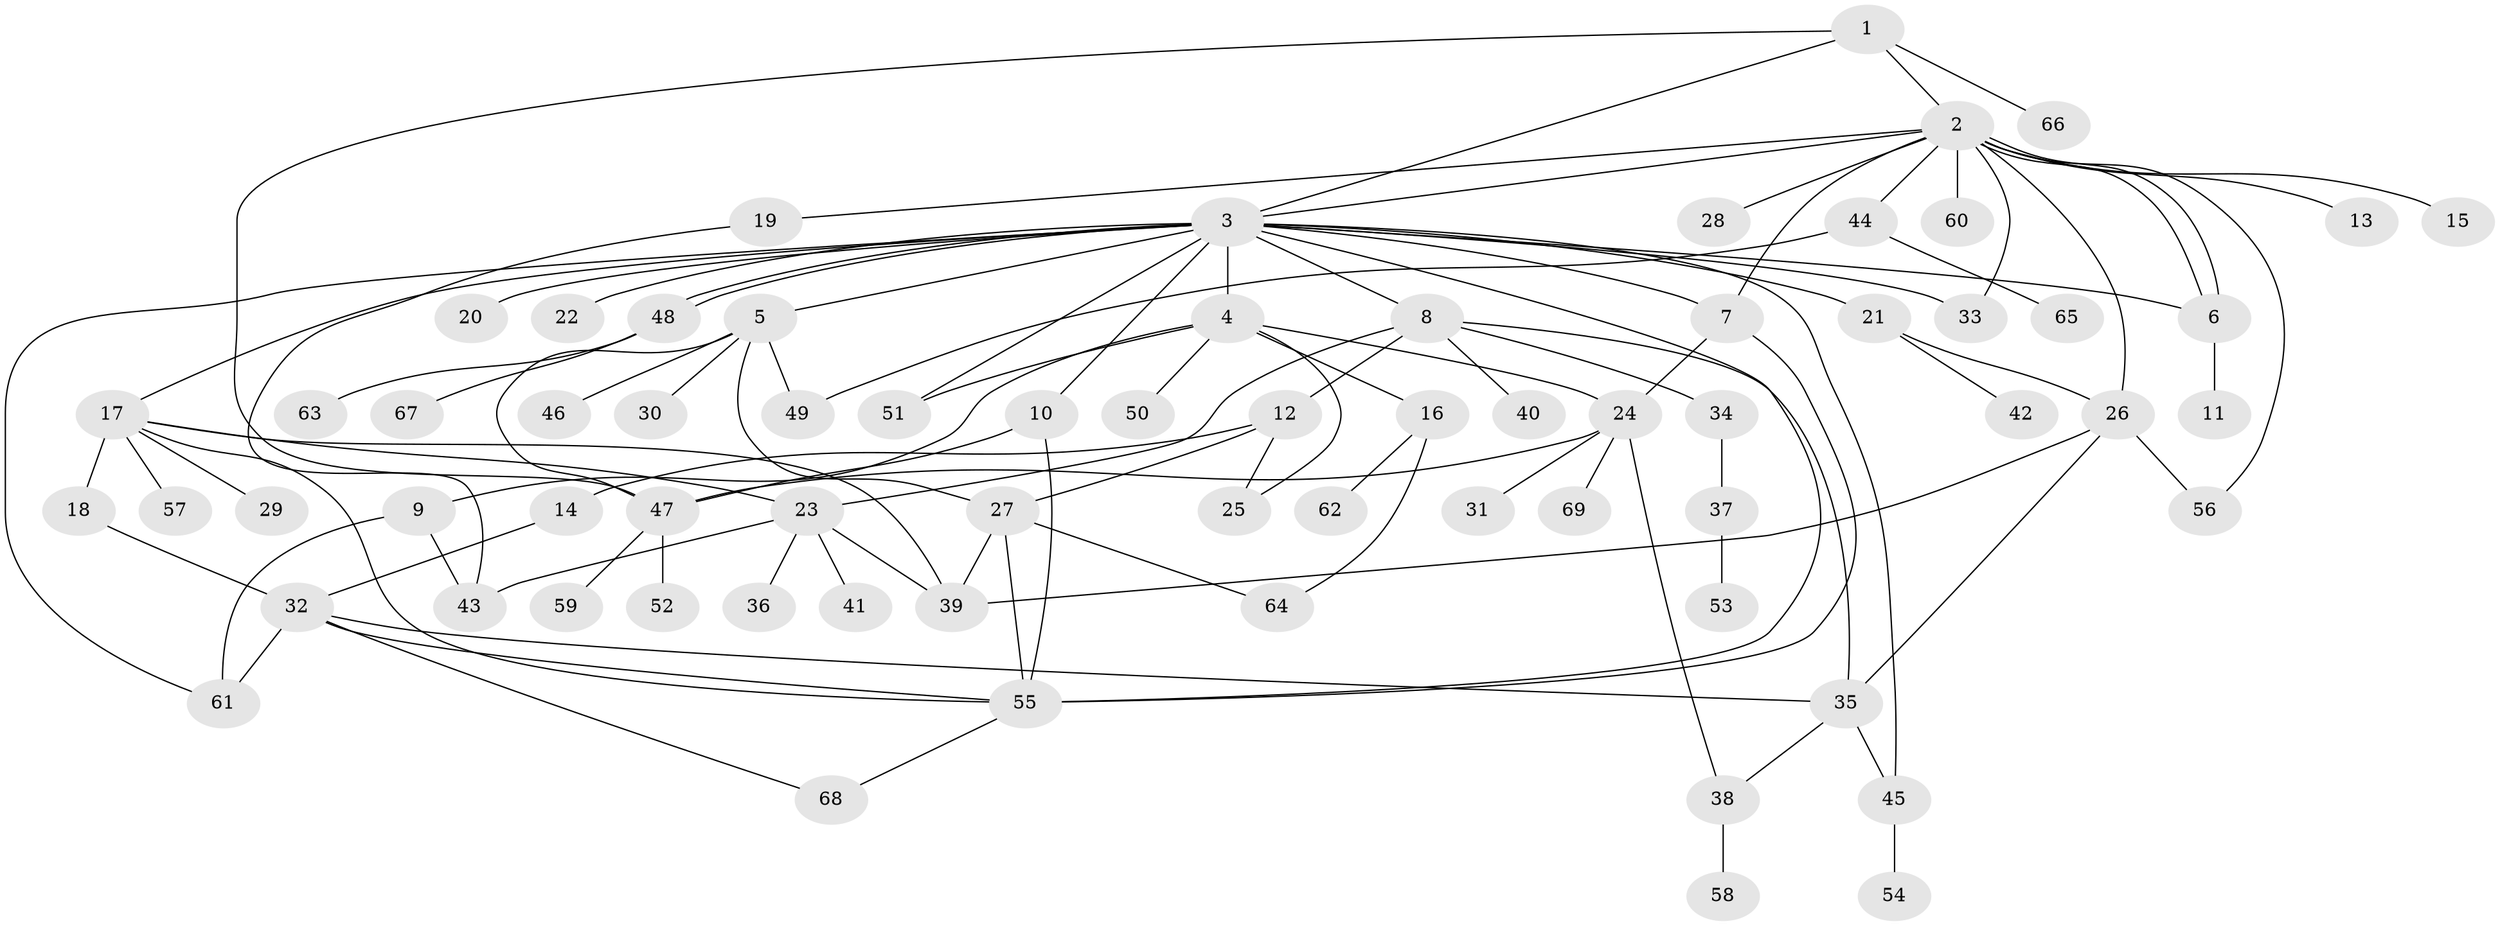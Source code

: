 // Generated by graph-tools (version 1.1) at 2025/11/02/27/25 16:11:13]
// undirected, 69 vertices, 104 edges
graph export_dot {
graph [start="1"]
  node [color=gray90,style=filled];
  1;
  2;
  3;
  4;
  5;
  6;
  7;
  8;
  9;
  10;
  11;
  12;
  13;
  14;
  15;
  16;
  17;
  18;
  19;
  20;
  21;
  22;
  23;
  24;
  25;
  26;
  27;
  28;
  29;
  30;
  31;
  32;
  33;
  34;
  35;
  36;
  37;
  38;
  39;
  40;
  41;
  42;
  43;
  44;
  45;
  46;
  47;
  48;
  49;
  50;
  51;
  52;
  53;
  54;
  55;
  56;
  57;
  58;
  59;
  60;
  61;
  62;
  63;
  64;
  65;
  66;
  67;
  68;
  69;
  1 -- 2;
  1 -- 3;
  1 -- 47;
  1 -- 66;
  2 -- 3;
  2 -- 6;
  2 -- 6;
  2 -- 7;
  2 -- 13;
  2 -- 15;
  2 -- 19;
  2 -- 26;
  2 -- 28;
  2 -- 33;
  2 -- 44;
  2 -- 56;
  2 -- 60;
  3 -- 4;
  3 -- 5;
  3 -- 6;
  3 -- 7;
  3 -- 8;
  3 -- 10;
  3 -- 17;
  3 -- 20;
  3 -- 21;
  3 -- 22;
  3 -- 33;
  3 -- 45;
  3 -- 48;
  3 -- 48;
  3 -- 51;
  3 -- 55;
  3 -- 61;
  4 -- 9;
  4 -- 16;
  4 -- 24;
  4 -- 25;
  4 -- 50;
  4 -- 51;
  5 -- 27;
  5 -- 30;
  5 -- 46;
  5 -- 47;
  5 -- 49;
  6 -- 11;
  7 -- 24;
  7 -- 55;
  8 -- 12;
  8 -- 23;
  8 -- 34;
  8 -- 35;
  8 -- 40;
  9 -- 43;
  9 -- 61;
  10 -- 47;
  10 -- 55;
  12 -- 14;
  12 -- 25;
  12 -- 27;
  14 -- 32;
  16 -- 62;
  16 -- 64;
  17 -- 18;
  17 -- 23;
  17 -- 29;
  17 -- 39;
  17 -- 55;
  17 -- 57;
  18 -- 32;
  19 -- 43;
  21 -- 26;
  21 -- 42;
  23 -- 36;
  23 -- 39;
  23 -- 41;
  23 -- 43;
  24 -- 31;
  24 -- 38;
  24 -- 47;
  24 -- 69;
  26 -- 35;
  26 -- 39;
  26 -- 56;
  27 -- 39;
  27 -- 55;
  27 -- 64;
  32 -- 35;
  32 -- 55;
  32 -- 61;
  32 -- 68;
  34 -- 37;
  35 -- 38;
  35 -- 45;
  37 -- 53;
  38 -- 58;
  44 -- 49;
  44 -- 65;
  45 -- 54;
  47 -- 52;
  47 -- 59;
  48 -- 63;
  48 -- 67;
  55 -- 68;
}
